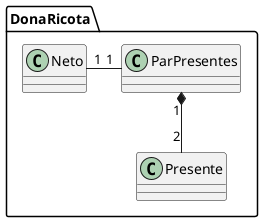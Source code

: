 @startuml
package DonaRicota{
    class Presente
    class ParPresentes
    class Neto
}

ParPresentes "1" *-- "2" Presente
Neto "1" - "1" ParPresentes

@enduml